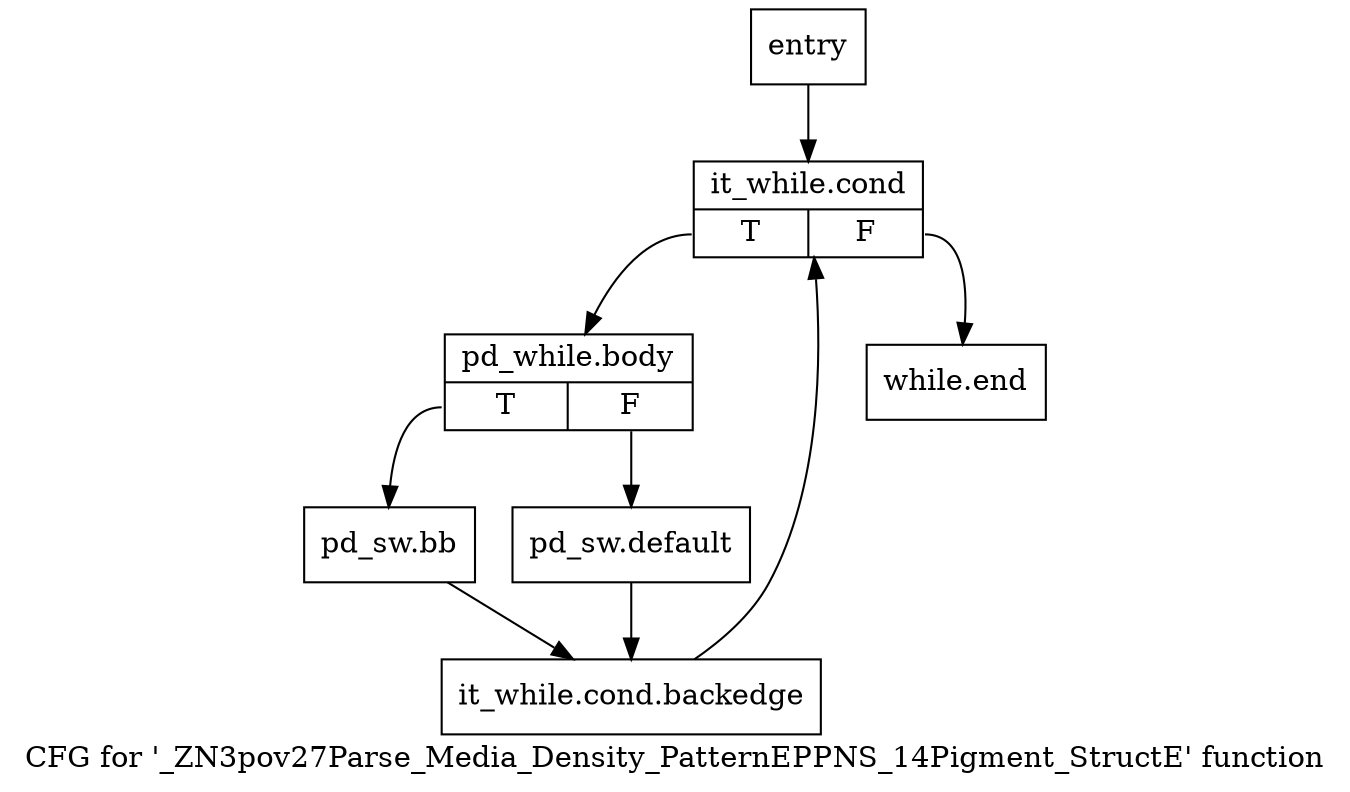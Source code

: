 digraph "CFG for '_ZN3pov27Parse_Media_Density_PatternEPPNS_14Pigment_StructE' function" {
	label="CFG for '_ZN3pov27Parse_Media_Density_PatternEPPNS_14Pigment_StructE' function";

	Node0x18ecf20 [shape=record,label="{entry}"];
	Node0x18ecf20 -> Node0x18ecf70;
	Node0x18ecf70 [shape=record,label="{it_while.cond|{<s0>T|<s1>F}}"];
	Node0x18ecf70:s0 -> Node0x18ecfc0;
	Node0x18ecf70:s1 -> Node0x18ed100;
	Node0x18ecfc0 [shape=record,label="{pd_while.body|{<s0>T|<s1>F}}"];
	Node0x18ecfc0:s0 -> Node0x18ed010;
	Node0x18ecfc0:s1 -> Node0x18ed060;
	Node0x18ed010 [shape=record,label="{pd_sw.bb}"];
	Node0x18ed010 -> Node0x18ed0b0;
	Node0x18ed060 [shape=record,label="{pd_sw.default}"];
	Node0x18ed060 -> Node0x18ed0b0;
	Node0x18ed0b0 [shape=record,label="{it_while.cond.backedge}"];
	Node0x18ed0b0 -> Node0x18ecf70;
	Node0x18ed100 [shape=record,label="{while.end}"];
}
